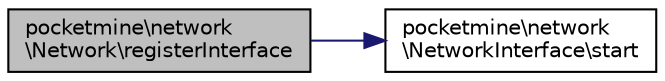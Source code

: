 digraph "pocketmine\network\Network\registerInterface"
{
 // INTERACTIVE_SVG=YES
 // LATEX_PDF_SIZE
  edge [fontname="Helvetica",fontsize="10",labelfontname="Helvetica",labelfontsize="10"];
  node [fontname="Helvetica",fontsize="10",shape=record];
  rankdir="LR";
  Node1 [label="pocketmine\\network\l\\Network\\registerInterface",height=0.2,width=0.4,color="black", fillcolor="grey75", style="filled", fontcolor="black",tooltip=" "];
  Node1 -> Node2 [color="midnightblue",fontsize="10",style="solid",fontname="Helvetica"];
  Node2 [label="pocketmine\\network\l\\NetworkInterface\\start",height=0.2,width=0.4,color="black", fillcolor="white", style="filled",URL="$db/d95/interfacepocketmine_1_1network_1_1_network_interface.html#a43ff538d1a10f69eca18180864b50087",tooltip=" "];
}

